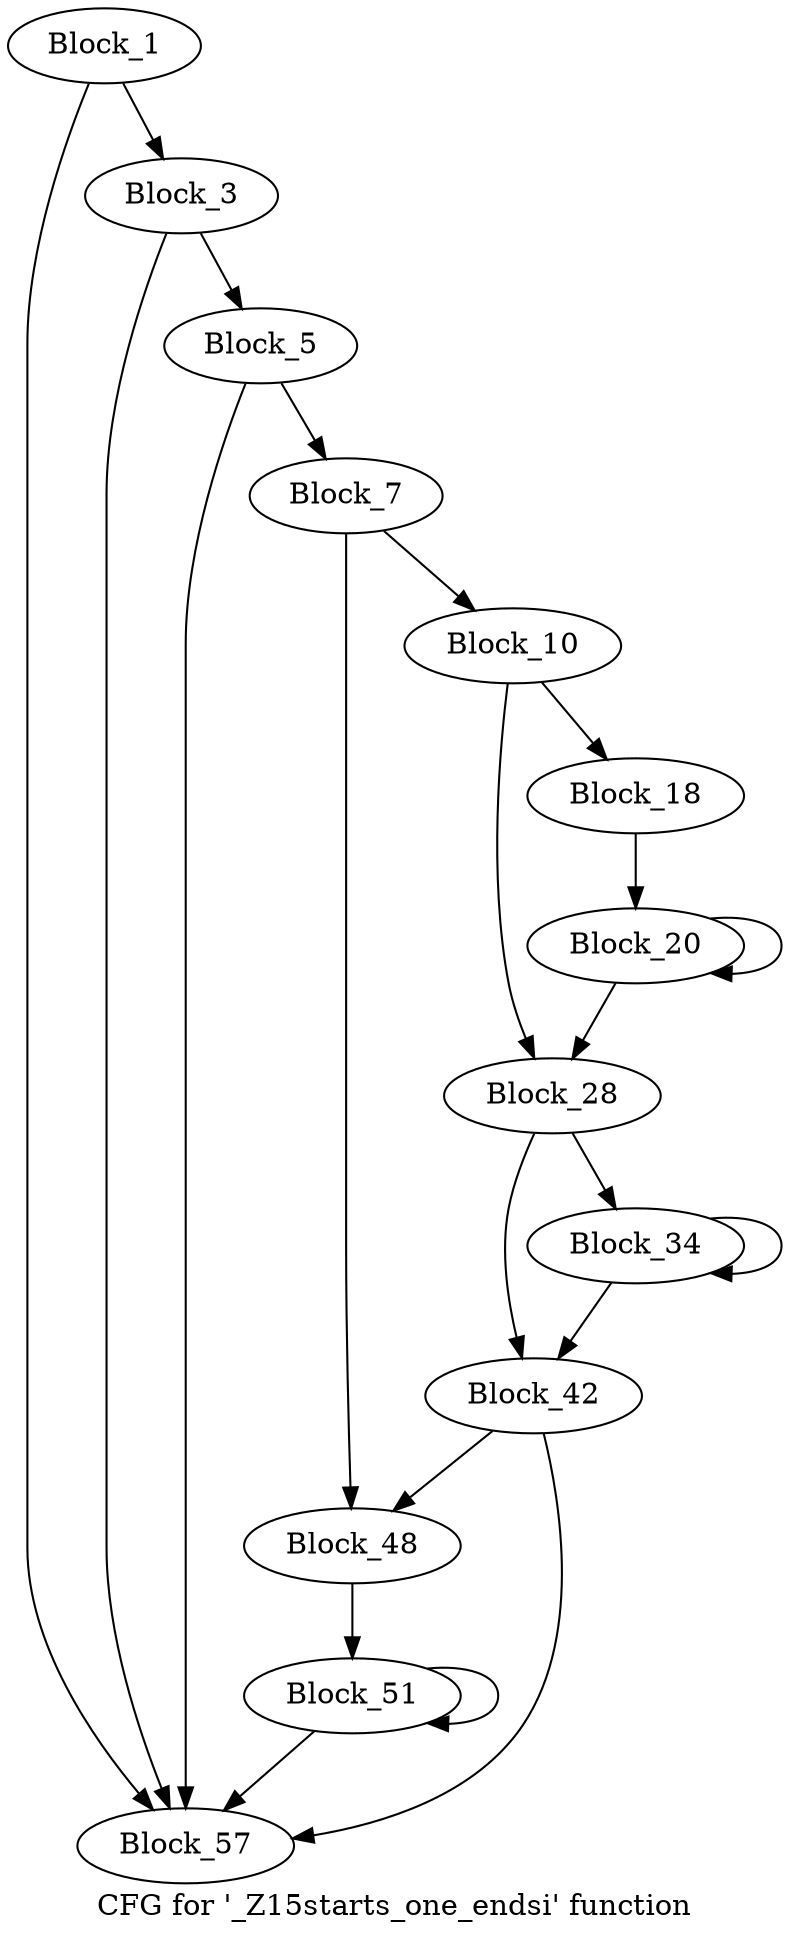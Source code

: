 digraph "CFG for '_Z15starts_one_endsi' function" {
	label="CFG for '_Z15starts_one_endsi' function";

	block_1 [label="Block_1"];
	block_1:s0 -> block_57;
	block_1:s1 -> block_3;
	block_3 [label="Block_3"];
	block_3:s0 -> block_57;
	block_3:s1 -> block_5;
	block_5 [label="Block_5"];
	block_5:s0 -> block_7;
	block_5:s1 -> block_57;
	block_7 [label="Block_7"];
	block_7:s0 -> block_48;
	block_7:s1 -> block_10;
	block_10 [label="Block_10"];
	block_10:s0 -> block_28;
	block_10:s1 -> block_18;
	block_18 [label="Block_18"];
	block_18 -> block_20;
	block_20 [label="Block_20"];
	block_20:s0 -> block_28;
	block_20:s1 -> block_20;
	block_28 [label="Block_28"];
	block_28:s0 -> block_42;
	block_28:s1 -> block_34;
	block_34 [label="Block_34"];
	block_34:s0 -> block_42;
	block_34:s1 -> block_34;
	block_42 [label="Block_42"];
	block_42:s0 -> block_57;
	block_42:s1 -> block_48;
	block_48 [label="Block_48"];
	block_48 -> block_51;
	block_51 [label="Block_51"];
	block_51:s0 -> block_57;
	block_51:s1 -> block_51;
	block_57 [label="Block_57"];
}
